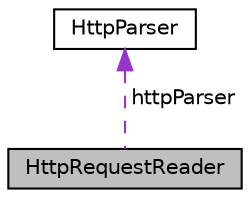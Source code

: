 digraph "HttpRequestReader"
{
  edge [fontname="Helvetica",fontsize="10",labelfontname="Helvetica",labelfontsize="10"];
  node [fontname="Helvetica",fontsize="10",shape=record];
  Node2 [label="HttpRequestReader",height=0.2,width=0.4,color="black", fillcolor="grey75", style="filled", fontcolor="black"];
  Node3 -> Node2 [dir="back",color="darkorchid3",fontsize="10",style="dashed",label=" httpParser" ,fontname="Helvetica"];
  Node3 [label="HttpParser",height=0.2,width=0.4,color="black", fillcolor="white", style="filled",URL="$classHttpParser.html",tooltip="Simple and naive parser of http requets, relies on data being separated by single spaces..."];
}
